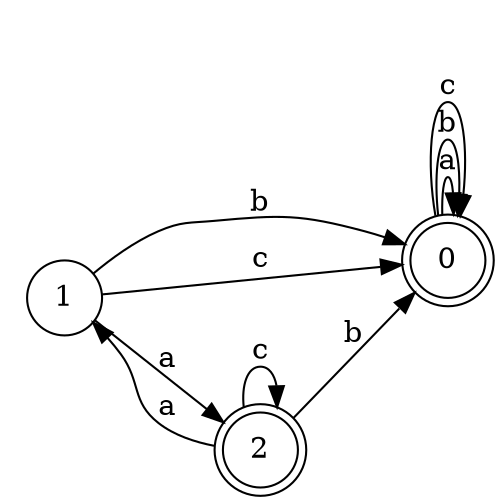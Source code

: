 digraph n3_2 {
__start0 [label="" shape="none"];

rankdir=LR;
size="8,5";

s0 [style="rounded,filled", color="black", fillcolor="white" shape="doublecircle", label="0"];
s1 [style="filled", color="black", fillcolor="white" shape="circle", label="1"];
s2 [style="rounded,filled", color="black", fillcolor="white" shape="doublecircle", label="2"];
s0 -> s0 [label="a"];
s0 -> s0 [label="b"];
s0 -> s0 [label="c"];
s1 -> s2 [label="a"];
s1 -> s0 [label="b"];
s1 -> s0 [label="c"];
s2 -> s1 [label="a"];
s2 -> s0 [label="b"];
s2 -> s2 [label="c"];

}
